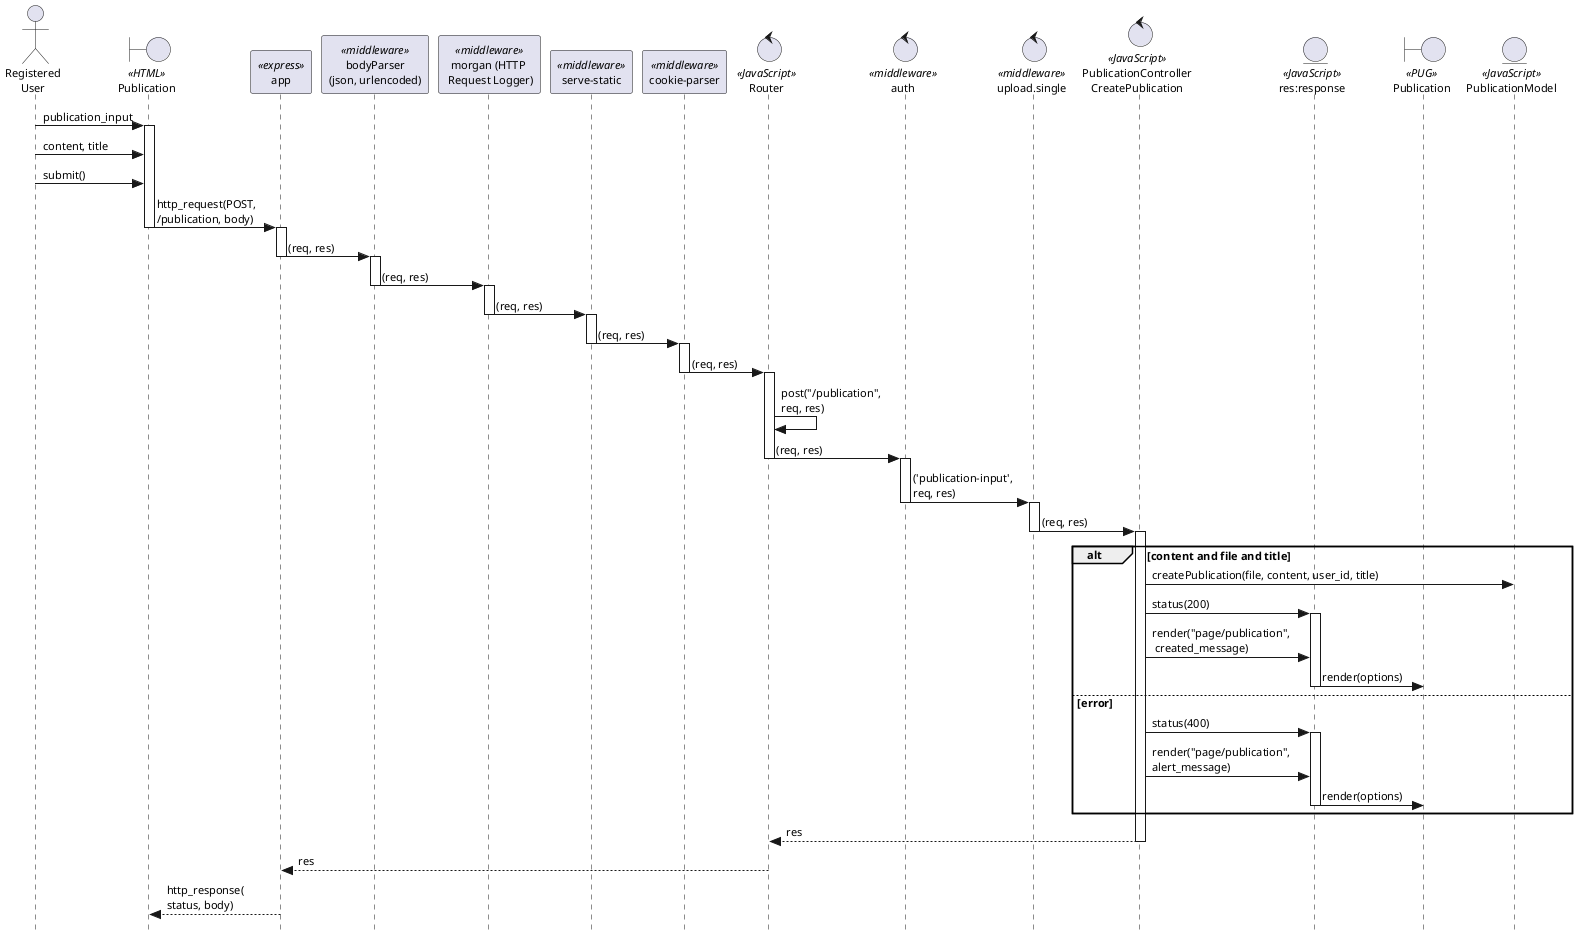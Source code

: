 @startuml
skinparam style strictuml
skinparam defaultFontSize 11
skinparam stereotypePosition top

actor "Registered\nUser" as UserReg

boundary "Publication" as PublicationHtml << HTML >>

participant app << express >>
participant "bodyParser\n(json, urlencoded)" as bodyParser << middleware >>
participant "morgan (HTTP \n Request Logger)" as morgan << middleware >>
participant "serve-static" as serveStatic << middleware >>
participant "cookie-parser" as cookieParser << middleware >>

control Router << JavaScript >>

control auth << middleware >>
control "upload.single" as uploadSingle << middleware >>

control "PublicationController\nCreatePublication" as CreatePublicationController << JavaScript >>

entity "res:response" as response << JavaScript >>
boundary "Publication" as PublicationDetailView << PUG >>
entity PublicationModel << JavaScript >>

UserReg -> PublicationHtml: publication_input
activate PublicationHtml
UserReg -> PublicationHtml: content, title
UserReg -> PublicationHtml: submit()
PublicationHtml -> app: http_request(POST, \n/publication, body)
deactivate PublicationHtml
activate app
app -> bodyParser: (req, res)
deactivate app
activate bodyParser
bodyParser -> morgan: (req, res)
deactivate bodyParser
activate morgan
morgan -> serveStatic: (req, res)
deactivate morgan
activate serveStatic
serveStatic -> cookieParser: (req, res)
deactivate serveStatic
activate cookieParser
cookieParser -> Router: (req, res)
deactivate cookieParser
activate Router
Router -> Router: post("/publication", \nreq, res)
Router -> auth: (req, res)
deactivate Router
activate auth
auth -> uploadSingle: ('publication-input',\nreq, res)
deactivate auth
activate uploadSingle
uploadSingle -> CreatePublicationController: (req, res)
deactivate uploadSingle
activate CreatePublicationController
alt content and file and title
    CreatePublicationController -> PublicationModel: createPublication(file, content, user_id, title)
    CreatePublicationController -> response: status(200)
    activate response
    CreatePublicationController -> response: render("page/publication", \n created_message)
    response -> PublicationDetailView: render(options)
    deactivate response
else error
    CreatePublicationController -> response: status(400)
    activate response
    CreatePublicationController -> response: render("page/publication", \nalert_message)
    response -> PublicationDetailView: render(options)
    deactivate response
end

CreatePublicationController --> Router: res
deactivate CreatePublicationController
Router --> app: res
app --> PublicationHtml: http_response(\nstatus, body)

@enduml